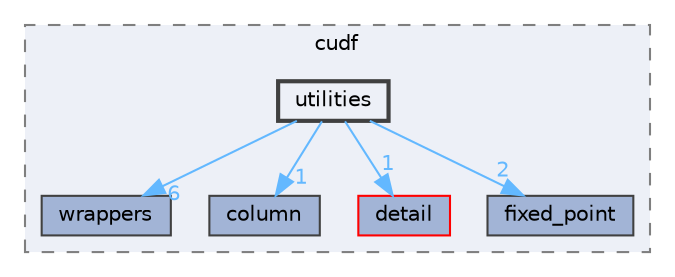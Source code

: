 digraph "D:/gitLibrary/cudf/cpp/include/cudf/utilities"
{
 // LATEX_PDF_SIZE
  bgcolor="transparent";
  edge [fontname=Helvetica,fontsize=10,labelfontname=Helvetica,labelfontsize=10];
  node [fontname=Helvetica,fontsize=10,shape=box,height=0.2,width=0.4];
  compound=true
  subgraph clusterdir_87e6427d1ef099fd52d9d0724c66b062 {
    graph [ bgcolor="#edf0f7", pencolor="grey50", label="cudf", fontname=Helvetica,fontsize=10 style="filled,dashed", URL="dir_87e6427d1ef099fd52d9d0724c66b062.html",tooltip=""]
  dir_9a7d0fd8356aa05d1d9cd67228c39751 [label="wrappers", fillcolor="#a2b4d6", color="grey25", style="filled", URL="dir_9a7d0fd8356aa05d1d9cd67228c39751.html",tooltip=""];
  dir_fce7e93f70105769e490dda9a6ac64fb [label="column", fillcolor="#a2b4d6", color="grey25", style="filled", URL="dir_fce7e93f70105769e490dda9a6ac64fb.html",tooltip=""];
  dir_a82d85c89be6cfc9cc0f5c38ca1aa1ac [label="detail", fillcolor="#a2b4d6", color="red", style="filled", URL="dir_a82d85c89be6cfc9cc0f5c38ca1aa1ac.html",tooltip=""];
  dir_d3224ea6fef3ee2ac431c6bc92f754ca [label="fixed_point", fillcolor="#a2b4d6", color="grey25", style="filled", URL="dir_d3224ea6fef3ee2ac431c6bc92f754ca.html",tooltip=""];
  dir_8262fc92296c7dd0bcaa745c9549f750 [label="utilities", fillcolor="#edf0f7", color="grey25", style="filled,bold", URL="dir_8262fc92296c7dd0bcaa745c9549f750.html",tooltip=""];
  }
  dir_8262fc92296c7dd0bcaa745c9549f750->dir_9a7d0fd8356aa05d1d9cd67228c39751 [headlabel="6", labeldistance=1.5 headhref="dir_000038_000039.html" color="steelblue1" fontcolor="steelblue1"];
  dir_8262fc92296c7dd0bcaa745c9549f750->dir_a82d85c89be6cfc9cc0f5c38ca1aa1ac [headlabel="1", labeldistance=1.5 headhref="dir_000038_000010.html" color="steelblue1" fontcolor="steelblue1"];
  dir_8262fc92296c7dd0bcaa745c9549f750->dir_d3224ea6fef3ee2ac431c6bc92f754ca [headlabel="2", labeldistance=1.5 headhref="dir_000038_000018.html" color="steelblue1" fontcolor="steelblue1"];
  dir_8262fc92296c7dd0bcaa745c9549f750->dir_fce7e93f70105769e490dda9a6ac64fb [headlabel="1", labeldistance=1.5 headhref="dir_000038_000003.html" color="steelblue1" fontcolor="steelblue1"];
}
